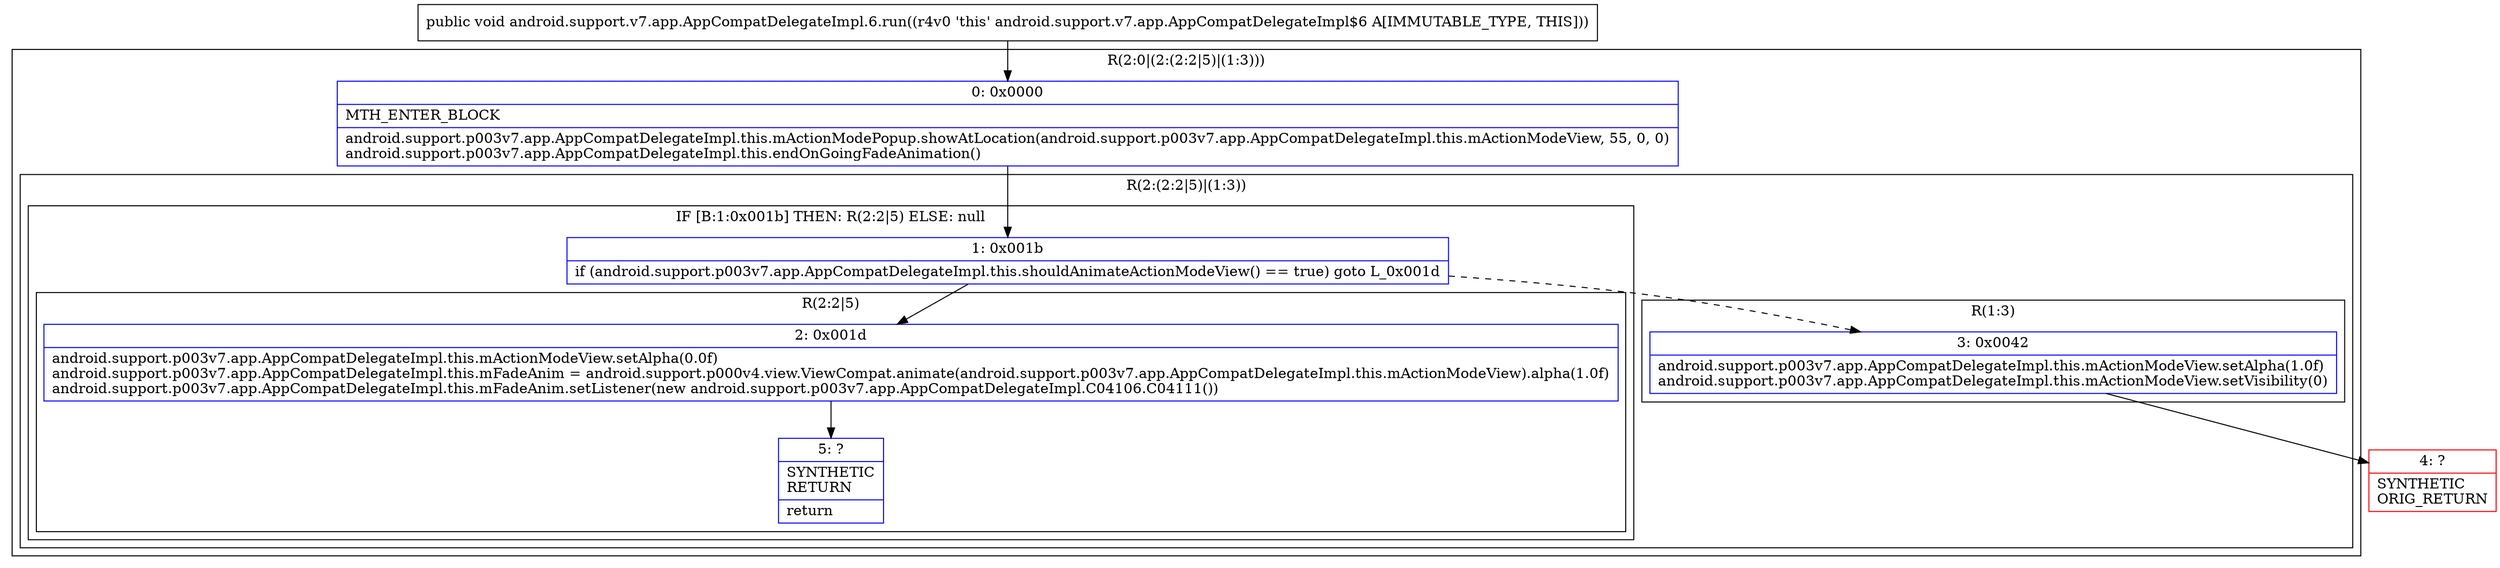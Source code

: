 digraph "CFG forandroid.support.v7.app.AppCompatDelegateImpl.6.run()V" {
subgraph cluster_Region_1679901316 {
label = "R(2:0|(2:(2:2|5)|(1:3)))";
node [shape=record,color=blue];
Node_0 [shape=record,label="{0\:\ 0x0000|MTH_ENTER_BLOCK\l|android.support.p003v7.app.AppCompatDelegateImpl.this.mActionModePopup.showAtLocation(android.support.p003v7.app.AppCompatDelegateImpl.this.mActionModeView, 55, 0, 0)\landroid.support.p003v7.app.AppCompatDelegateImpl.this.endOnGoingFadeAnimation()\l}"];
subgraph cluster_Region_1261376538 {
label = "R(2:(2:2|5)|(1:3))";
node [shape=record,color=blue];
subgraph cluster_IfRegion_1825601422 {
label = "IF [B:1:0x001b] THEN: R(2:2|5) ELSE: null";
node [shape=record,color=blue];
Node_1 [shape=record,label="{1\:\ 0x001b|if (android.support.p003v7.app.AppCompatDelegateImpl.this.shouldAnimateActionModeView() == true) goto L_0x001d\l}"];
subgraph cluster_Region_412350243 {
label = "R(2:2|5)";
node [shape=record,color=blue];
Node_2 [shape=record,label="{2\:\ 0x001d|android.support.p003v7.app.AppCompatDelegateImpl.this.mActionModeView.setAlpha(0.0f)\landroid.support.p003v7.app.AppCompatDelegateImpl.this.mFadeAnim = android.support.p000v4.view.ViewCompat.animate(android.support.p003v7.app.AppCompatDelegateImpl.this.mActionModeView).alpha(1.0f)\landroid.support.p003v7.app.AppCompatDelegateImpl.this.mFadeAnim.setListener(new android.support.p003v7.app.AppCompatDelegateImpl.C04106.C04111())\l}"];
Node_5 [shape=record,label="{5\:\ ?|SYNTHETIC\lRETURN\l|return\l}"];
}
}
subgraph cluster_Region_1984476119 {
label = "R(1:3)";
node [shape=record,color=blue];
Node_3 [shape=record,label="{3\:\ 0x0042|android.support.p003v7.app.AppCompatDelegateImpl.this.mActionModeView.setAlpha(1.0f)\landroid.support.p003v7.app.AppCompatDelegateImpl.this.mActionModeView.setVisibility(0)\l}"];
}
}
}
Node_4 [shape=record,color=red,label="{4\:\ ?|SYNTHETIC\lORIG_RETURN\l}"];
MethodNode[shape=record,label="{public void android.support.v7.app.AppCompatDelegateImpl.6.run((r4v0 'this' android.support.v7.app.AppCompatDelegateImpl$6 A[IMMUTABLE_TYPE, THIS])) }"];
MethodNode -> Node_0;
Node_0 -> Node_1;
Node_1 -> Node_2;
Node_1 -> Node_3[style=dashed];
Node_2 -> Node_5;
Node_3 -> Node_4;
}

